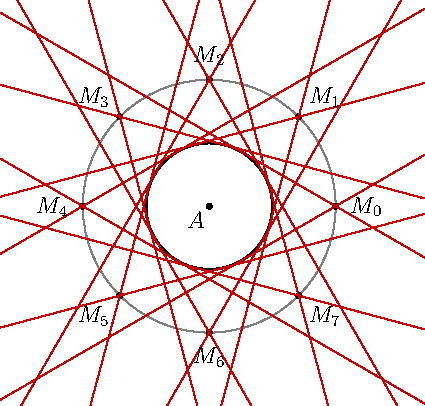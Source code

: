     import geometry;
    size(7.5cm,0);

    point A=(2.5,-1); dot("$A$", A, SW);
    circle C=circle(A,1); draw(C, linewidth(bp));

    path Cp=shift(A)*scale(2)*unitcircle;
    draw(Cp, grey);
    for (int i=0; i < 360; i+=45) {
      point M=relpoint(Cp, i/360);
      dot(format("$M_%f$", i/45), M, 2*unit(M-A));
      draw(tangents(C, M), 0.8*red);
    }
    addMargins(10mm,10mm);
